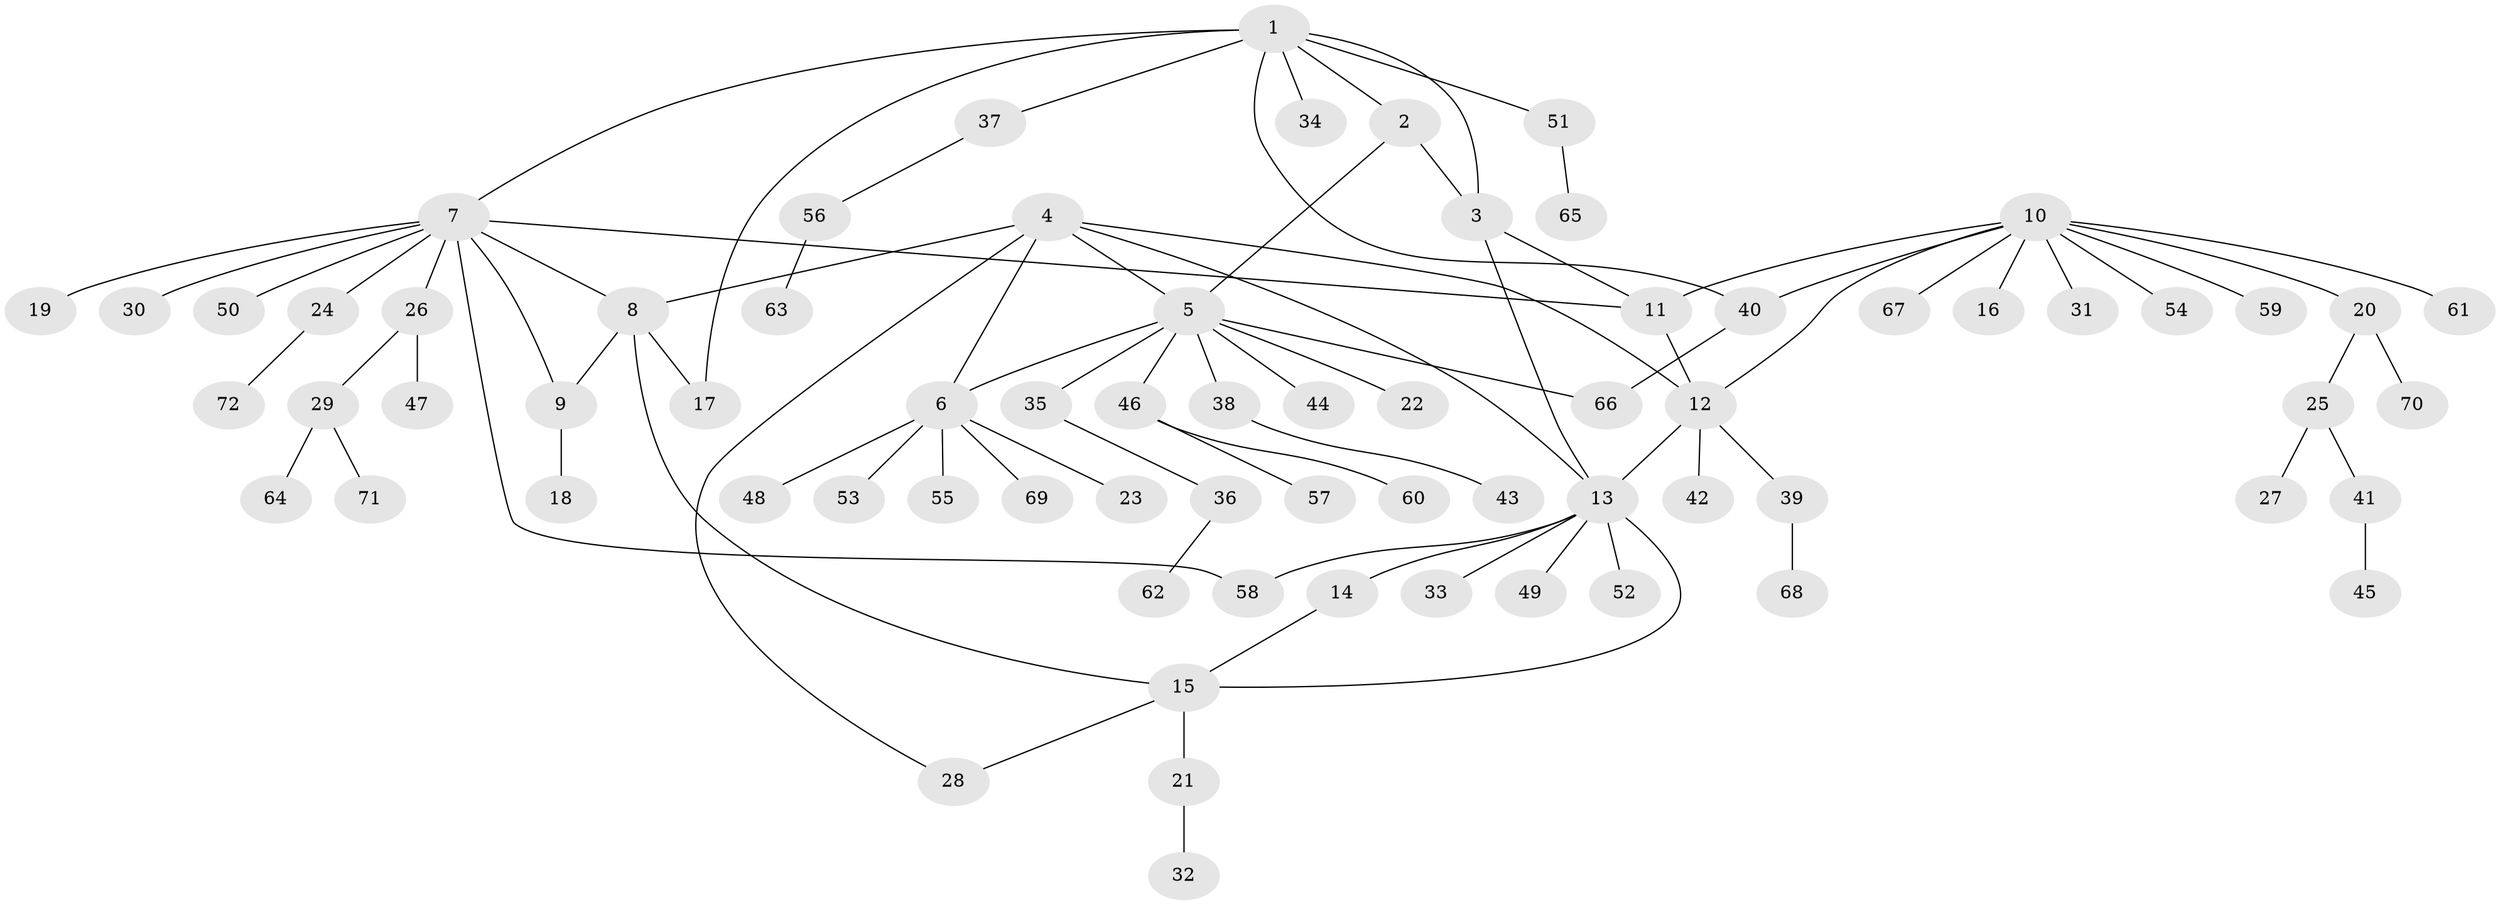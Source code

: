 // Generated by graph-tools (version 1.1) at 2025/55/03/09/25 04:55:23]
// undirected, 72 vertices, 87 edges
graph export_dot {
graph [start="1"]
  node [color=gray90,style=filled];
  1;
  2;
  3;
  4;
  5;
  6;
  7;
  8;
  9;
  10;
  11;
  12;
  13;
  14;
  15;
  16;
  17;
  18;
  19;
  20;
  21;
  22;
  23;
  24;
  25;
  26;
  27;
  28;
  29;
  30;
  31;
  32;
  33;
  34;
  35;
  36;
  37;
  38;
  39;
  40;
  41;
  42;
  43;
  44;
  45;
  46;
  47;
  48;
  49;
  50;
  51;
  52;
  53;
  54;
  55;
  56;
  57;
  58;
  59;
  60;
  61;
  62;
  63;
  64;
  65;
  66;
  67;
  68;
  69;
  70;
  71;
  72;
  1 -- 2;
  1 -- 3;
  1 -- 7;
  1 -- 17;
  1 -- 34;
  1 -- 37;
  1 -- 40;
  1 -- 51;
  2 -- 3;
  2 -- 5;
  3 -- 11;
  3 -- 13;
  4 -- 5;
  4 -- 6;
  4 -- 8;
  4 -- 12;
  4 -- 13;
  4 -- 28;
  5 -- 6;
  5 -- 22;
  5 -- 35;
  5 -- 38;
  5 -- 44;
  5 -- 46;
  5 -- 66;
  6 -- 23;
  6 -- 48;
  6 -- 53;
  6 -- 55;
  6 -- 69;
  7 -- 8;
  7 -- 9;
  7 -- 11;
  7 -- 19;
  7 -- 24;
  7 -- 26;
  7 -- 30;
  7 -- 50;
  7 -- 58;
  8 -- 9;
  8 -- 15;
  8 -- 17;
  9 -- 18;
  10 -- 11;
  10 -- 12;
  10 -- 16;
  10 -- 20;
  10 -- 31;
  10 -- 40;
  10 -- 54;
  10 -- 59;
  10 -- 61;
  10 -- 67;
  11 -- 12;
  12 -- 13;
  12 -- 39;
  12 -- 42;
  13 -- 14;
  13 -- 15;
  13 -- 33;
  13 -- 49;
  13 -- 52;
  13 -- 58;
  14 -- 15;
  15 -- 21;
  15 -- 28;
  20 -- 25;
  20 -- 70;
  21 -- 32;
  24 -- 72;
  25 -- 27;
  25 -- 41;
  26 -- 29;
  26 -- 47;
  29 -- 64;
  29 -- 71;
  35 -- 36;
  36 -- 62;
  37 -- 56;
  38 -- 43;
  39 -- 68;
  40 -- 66;
  41 -- 45;
  46 -- 57;
  46 -- 60;
  51 -- 65;
  56 -- 63;
}

